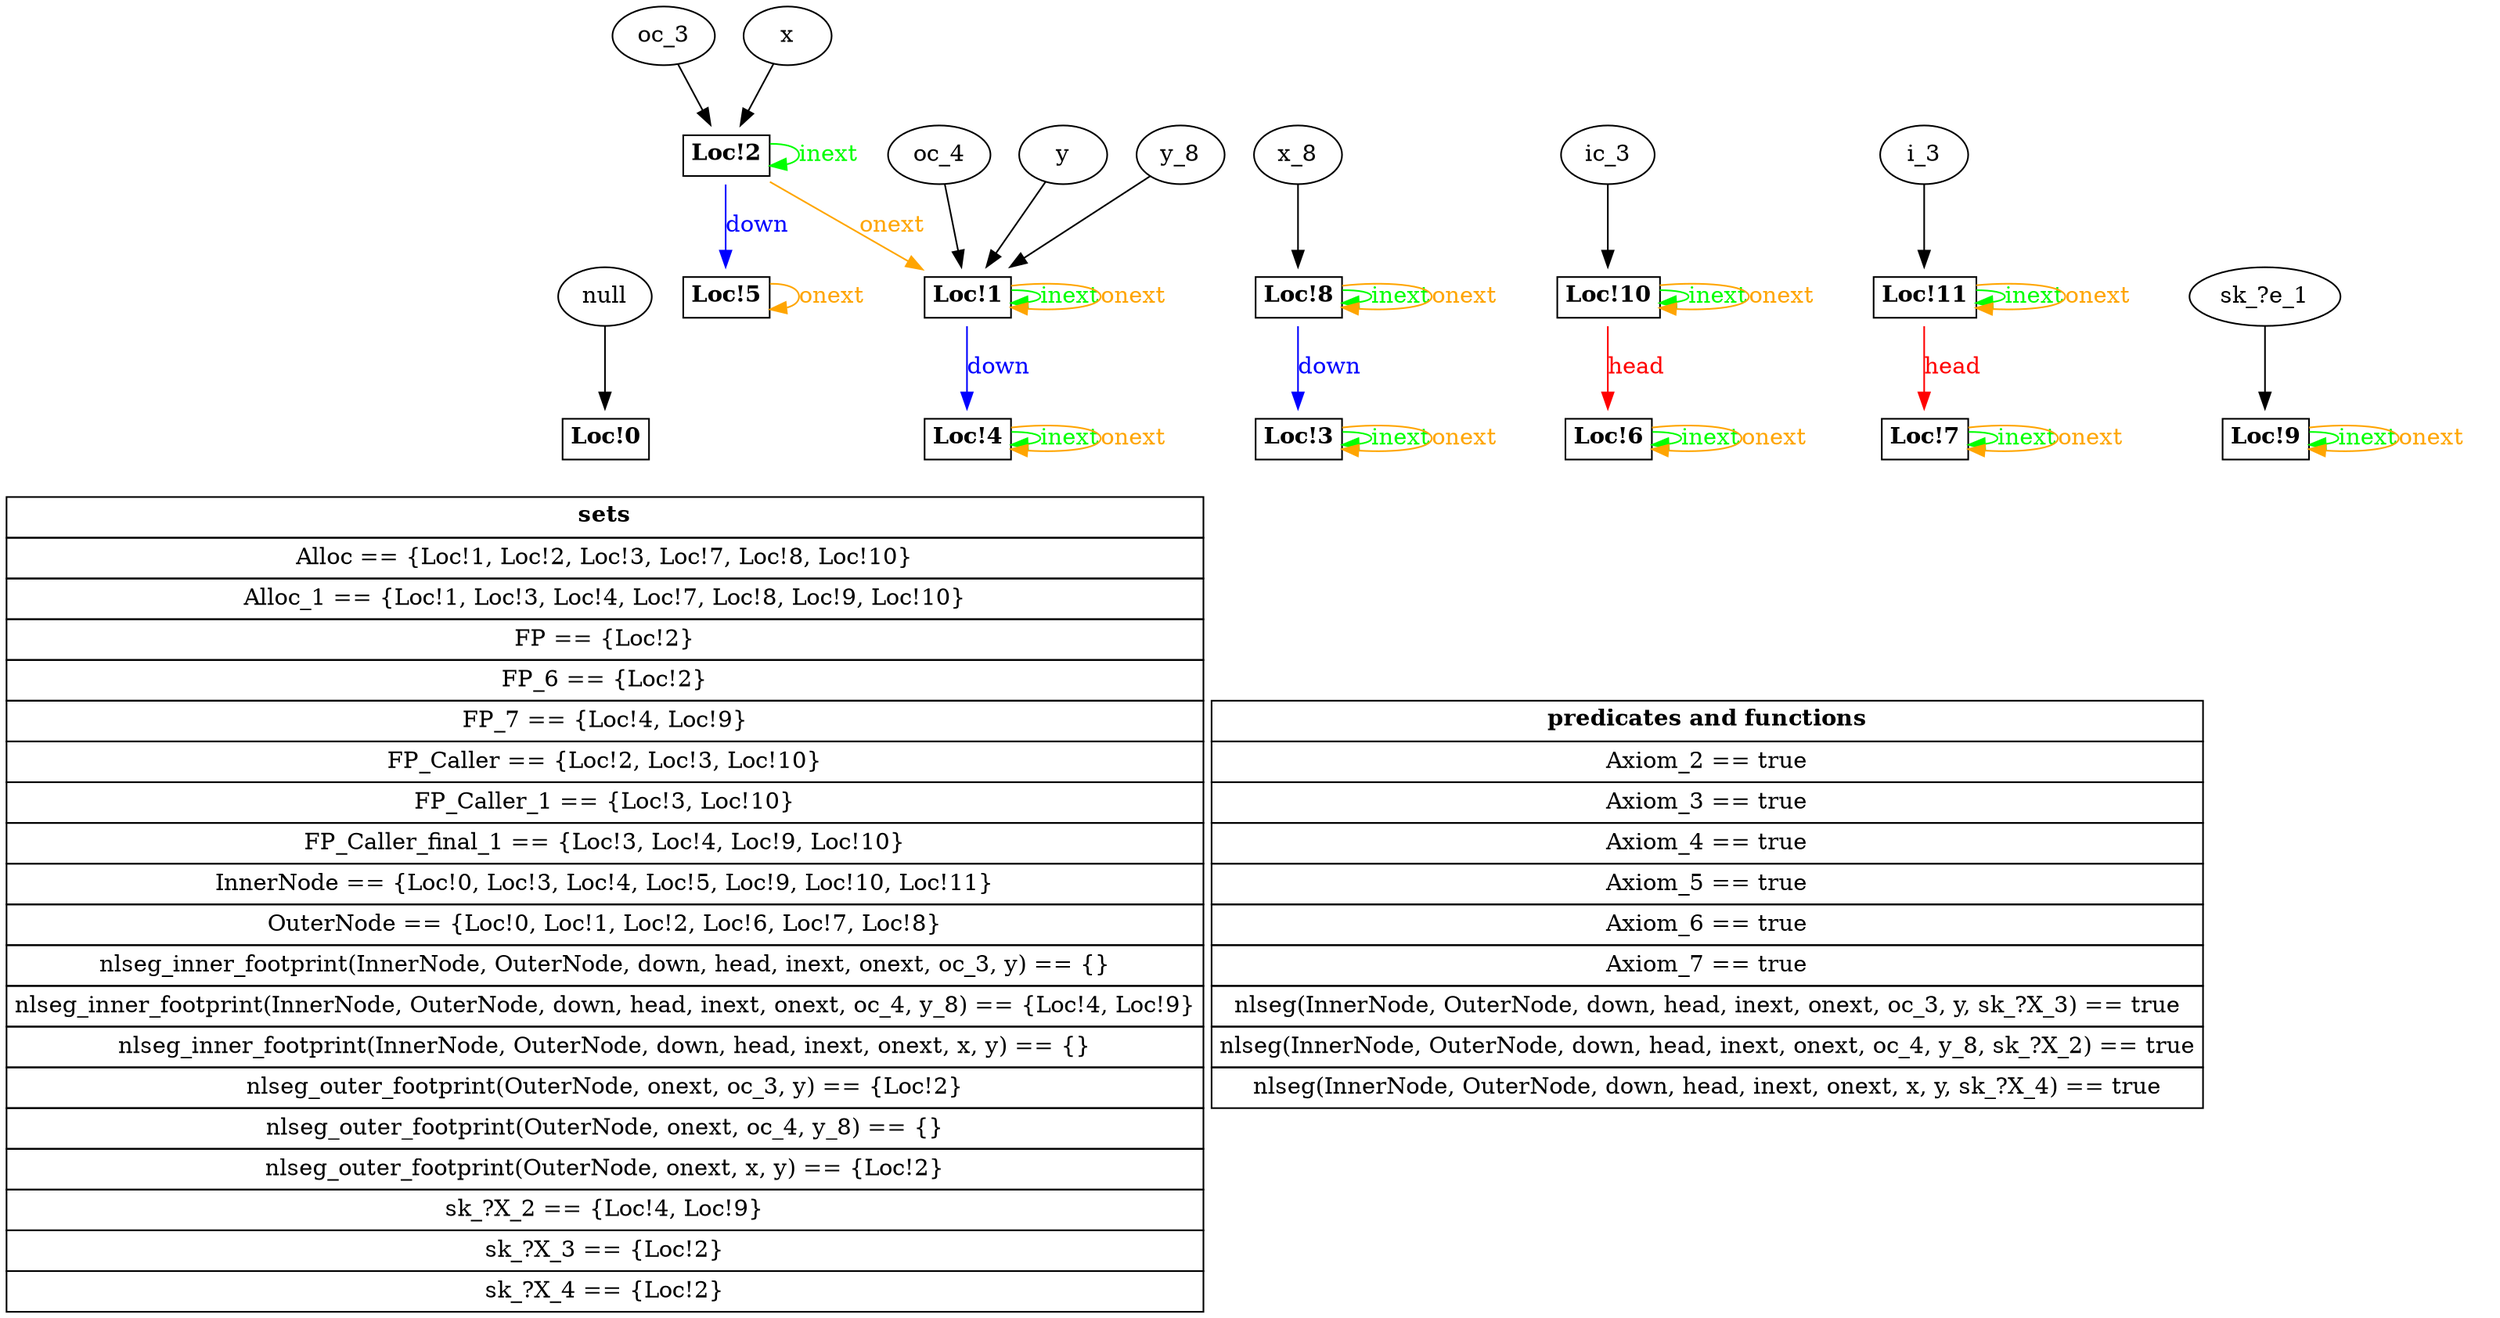 digraph Model {
  "Loc!0" [shape=none, margin=0, label=<
    <table border="0" cellborder="1" cellspacing="0" cellpadding="4">
      <tr><td><b>Loc!0</b></td></tr>
</table>
>];
  "Loc!1" [shape=none, margin=0, label=<
    <table border="0" cellborder="1" cellspacing="0" cellpadding="4">
      <tr><td><b>Loc!1</b></td></tr>
</table>
>];
  "Loc!2" [shape=none, margin=0, label=<
    <table border="0" cellborder="1" cellspacing="0" cellpadding="4">
      <tr><td><b>Loc!2</b></td></tr>
</table>
>];
  "Loc!3" [shape=none, margin=0, label=<
    <table border="0" cellborder="1" cellspacing="0" cellpadding="4">
      <tr><td><b>Loc!3</b></td></tr>
</table>
>];
  "Loc!4" [shape=none, margin=0, label=<
    <table border="0" cellborder="1" cellspacing="0" cellpadding="4">
      <tr><td><b>Loc!4</b></td></tr>
</table>
>];
  "Loc!5" [shape=none, margin=0, label=<
    <table border="0" cellborder="1" cellspacing="0" cellpadding="4">
      <tr><td><b>Loc!5</b></td></tr>
</table>
>];
  "Loc!6" [shape=none, margin=0, label=<
    <table border="0" cellborder="1" cellspacing="0" cellpadding="4">
      <tr><td><b>Loc!6</b></td></tr>
</table>
>];
  "Loc!7" [shape=none, margin=0, label=<
    <table border="0" cellborder="1" cellspacing="0" cellpadding="4">
      <tr><td><b>Loc!7</b></td></tr>
</table>
>];
  "Loc!8" [shape=none, margin=0, label=<
    <table border="0" cellborder="1" cellspacing="0" cellpadding="4">
      <tr><td><b>Loc!8</b></td></tr>
</table>
>];
  "Loc!9" [shape=none, margin=0, label=<
    <table border="0" cellborder="1" cellspacing="0" cellpadding="4">
      <tr><td><b>Loc!9</b></td></tr>
</table>
>];
  "Loc!10" [shape=none, margin=0, label=<
    <table border="0" cellborder="1" cellspacing="0" cellpadding="4">
      <tr><td><b>Loc!10</b></td></tr>
</table>
>];
  "Loc!11" [shape=none, margin=0, label=<
    <table border="0" cellborder="1" cellspacing="0" cellpadding="4">
      <tr><td><b>Loc!11</b></td></tr>
</table>
>];
"Loc!1" -> "Loc!4" [label="down", fontcolor=blue, color=blue]
"Loc!2" -> "Loc!5" [label="down", fontcolor=blue, color=blue]
"Loc!8" -> "Loc!3" [label="down", fontcolor=blue, color=blue]
"Loc!10" -> "Loc!6" [label="head", fontcolor=red, color=red]
"Loc!11" -> "Loc!7" [label="head", fontcolor=red, color=red]
"Loc!1" -> "Loc!1" [label="inext", fontcolor=green, color=green]
"Loc!2" -> "Loc!2" [label="inext", fontcolor=green, color=green]
"Loc!3" -> "Loc!3" [label="inext", fontcolor=green, color=green]
"Loc!4" -> "Loc!4" [label="inext", fontcolor=green, color=green]
"Loc!6" -> "Loc!6" [label="inext", fontcolor=green, color=green]
"Loc!7" -> "Loc!7" [label="inext", fontcolor=green, color=green]
"Loc!8" -> "Loc!8" [label="inext", fontcolor=green, color=green]
"Loc!9" -> "Loc!9" [label="inext", fontcolor=green, color=green]
"Loc!10" -> "Loc!10" [label="inext", fontcolor=green, color=green]
"Loc!11" -> "Loc!11" [label="inext", fontcolor=green, color=green]
"Loc!1" -> "Loc!1" [label="onext", fontcolor=orange, color=orange]
"Loc!2" -> "Loc!1" [label="onext", fontcolor=orange, color=orange]
"Loc!3" -> "Loc!3" [label="onext", fontcolor=orange, color=orange]
"Loc!4" -> "Loc!4" [label="onext", fontcolor=orange, color=orange]
"Loc!5" -> "Loc!5" [label="onext", fontcolor=orange, color=orange]
"Loc!6" -> "Loc!6" [label="onext", fontcolor=orange, color=orange]
"Loc!7" -> "Loc!7" [label="onext", fontcolor=orange, color=orange]
"Loc!8" -> "Loc!8" [label="onext", fontcolor=orange, color=orange]
"Loc!9" -> "Loc!9" [label="onext", fontcolor=orange, color=orange]
"Loc!10" -> "Loc!10" [label="onext", fontcolor=orange, color=orange]
"Loc!11" -> "Loc!11" [label="onext", fontcolor=orange, color=orange]
"null" -> "Loc!0"
"i_3" -> "Loc!11"
"ic_3" -> "Loc!10"
"oc_3" -> "Loc!2"
"oc_4" -> "Loc!1"
"sk_?e_1" -> "Loc!9"
"x" -> "Loc!2"
"x_8" -> "Loc!8"
"y" -> "Loc!1"
"y_8" -> "Loc!1"
{ rank = sink; Legend1 [shape=none, margin=0, label=<
    <table border="0" cellborder="1" cellspacing="0" cellpadding="4">
      <tr>
        <td><b>sets</b></td>
      </tr>
        <tr><td>Alloc == {Loc!1, Loc!2, Loc!3, Loc!7, Loc!8, Loc!10}</td></tr>
        <tr><td>Alloc_1 == {Loc!1, Loc!3, Loc!4, Loc!7, Loc!8, Loc!9, Loc!10}</td></tr>
        <tr><td>FP == {Loc!2}</td></tr>
        <tr><td>FP_6 == {Loc!2}</td></tr>
        <tr><td>FP_7 == {Loc!4, Loc!9}</td></tr>
        <tr><td>FP_Caller == {Loc!2, Loc!3, Loc!10}</td></tr>
        <tr><td>FP_Caller_1 == {Loc!3, Loc!10}</td></tr>
        <tr><td>FP_Caller_final_1 == {Loc!3, Loc!4, Loc!9, Loc!10}</td></tr>
        <tr><td>InnerNode == {Loc!0, Loc!3, Loc!4, Loc!5, Loc!9, Loc!10, Loc!11}</td></tr>
        <tr><td>OuterNode == {Loc!0, Loc!1, Loc!2, Loc!6, Loc!7, Loc!8}</td></tr>
        <tr><td>nlseg_inner_footprint(InnerNode, OuterNode, down, head, inext, onext, oc_3, y) == {}</td></tr>
        <tr><td>nlseg_inner_footprint(InnerNode, OuterNode, down, head, inext, onext, oc_4, y_8) == {Loc!4, Loc!9}</td></tr>
        <tr><td>nlseg_inner_footprint(InnerNode, OuterNode, down, head, inext, onext, x, y) == {}</td></tr>
        <tr><td>nlseg_outer_footprint(OuterNode, onext, oc_3, y) == {Loc!2}</td></tr>
        <tr><td>nlseg_outer_footprint(OuterNode, onext, oc_4, y_8) == {}</td></tr>
        <tr><td>nlseg_outer_footprint(OuterNode, onext, x, y) == {Loc!2}</td></tr>
        <tr><td>sk_?X_2 == {Loc!4, Loc!9}</td></tr>
        <tr><td>sk_?X_3 == {Loc!2}</td></tr>
        <tr><td>sk_?X_4 == {Loc!2}</td></tr>
</table>
>];
}
{ rank = sink; Legend2 [shape=none, margin=0, label=<
    <table border="0" cellborder="1" cellspacing="0" cellpadding="4">
      <tr>
        <td><b>predicates and functions</b></td>
      </tr>
      <tr><td>Axiom_2 == true</td></tr>
      <tr><td>Axiom_3 == true</td></tr>
      <tr><td>Axiom_4 == true</td></tr>
      <tr><td>Axiom_5 == true</td></tr>
      <tr><td>Axiom_6 == true</td></tr>
      <tr><td>Axiom_7 == true</td></tr>
      <tr><td>nlseg(InnerNode, OuterNode, down, head, inext, onext, oc_3, y, sk_?X_3) == true</td></tr>
      <tr><td>nlseg(InnerNode, OuterNode, down, head, inext, onext, oc_4, y_8, sk_?X_2) == true</td></tr>
      <tr><td>nlseg(InnerNode, OuterNode, down, head, inext, onext, x, y, sk_?X_4) == true</td></tr>
</table>
>];
}
}
